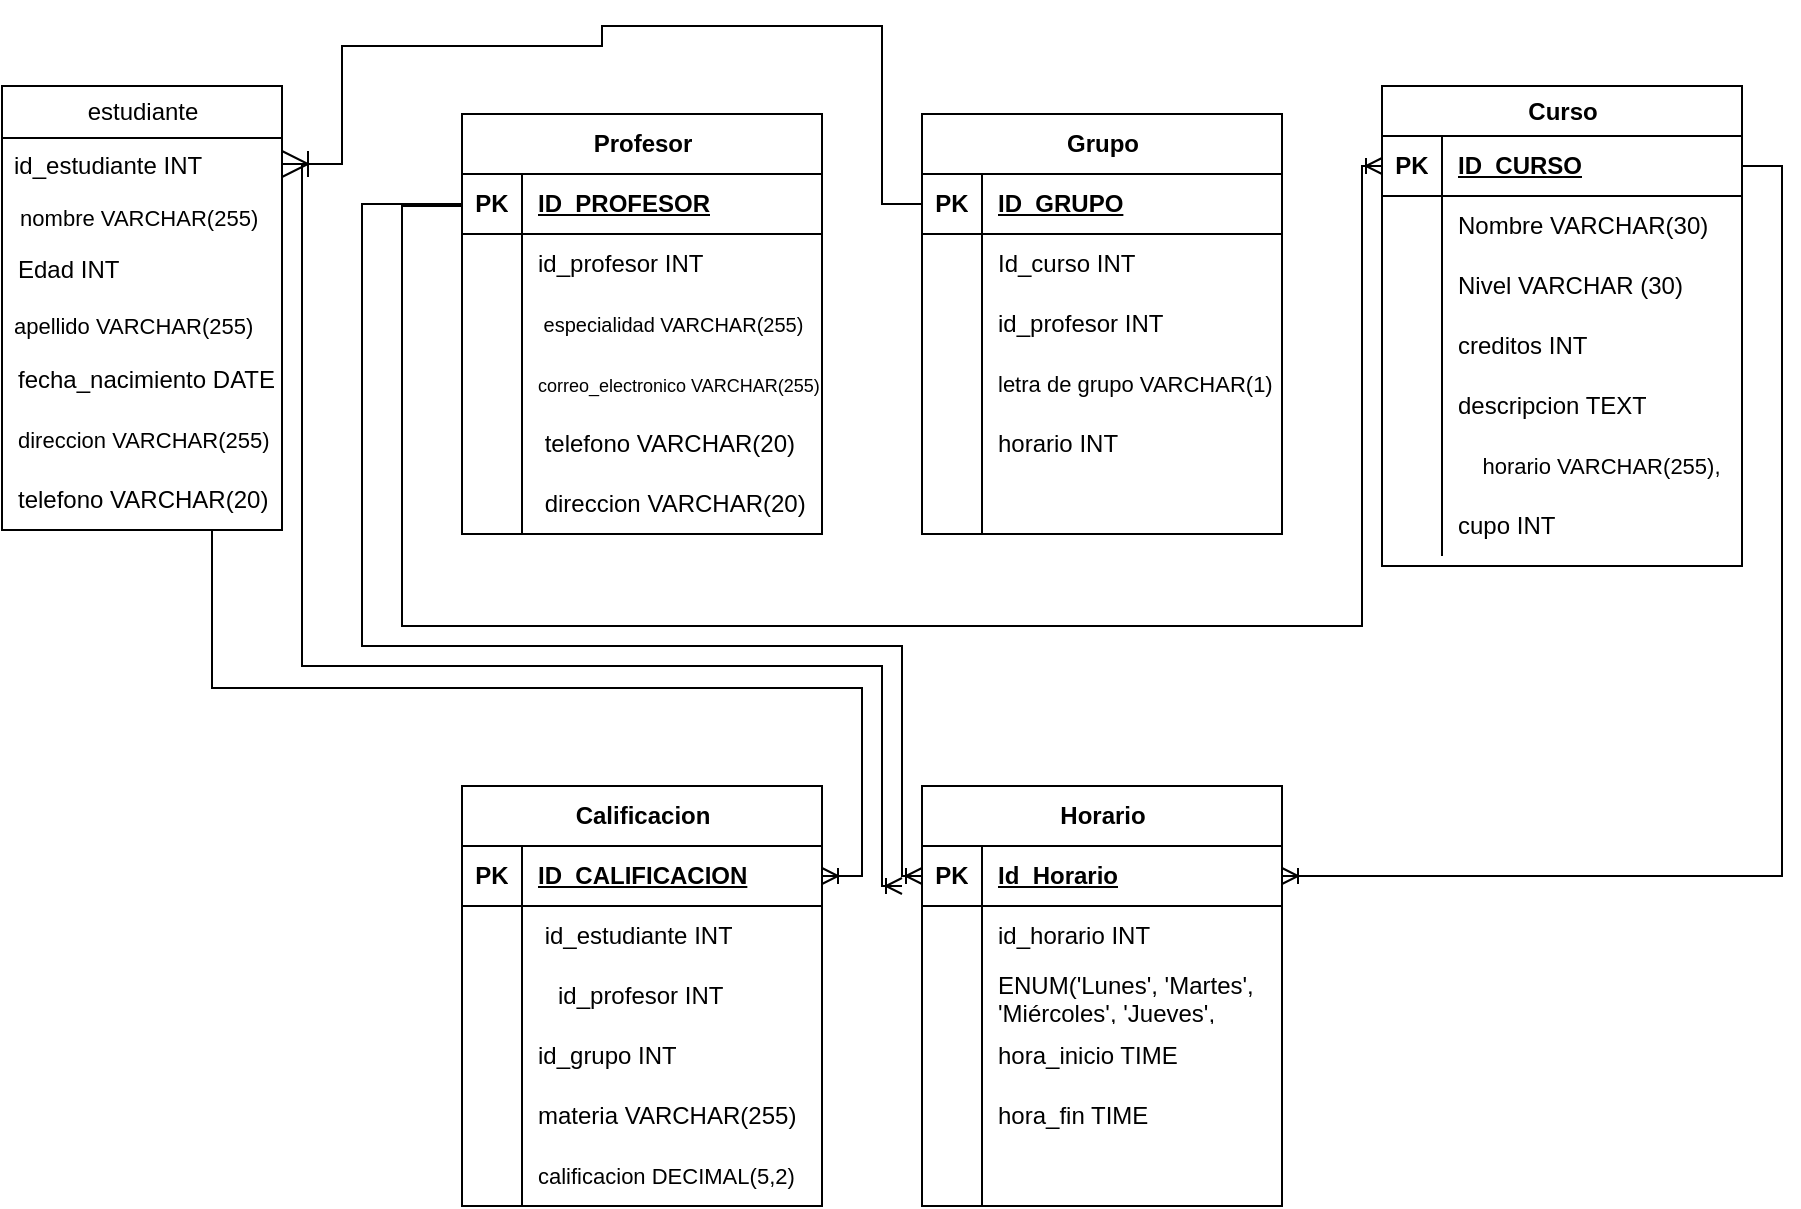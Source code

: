 <mxfile version="24.4.13" type="device">
  <diagram name="Página-1" id="3Iat-DbAJfa9zGFq8kBy">
    <mxGraphModel dx="1050" dy="629" grid="1" gridSize="10" guides="1" tooltips="1" connect="1" arrows="1" fold="1" page="1" pageScale="1" pageWidth="827" pageHeight="1169" math="0" shadow="0">
      <root>
        <mxCell id="0" />
        <mxCell id="1" parent="0" />
        <mxCell id="7BVmEqZvwzEREu93OzXD-1" value="Profesor" style="shape=table;startSize=30;container=1;collapsible=1;childLayout=tableLayout;fixedRows=1;rowLines=0;fontStyle=1;align=center;resizeLast=1;html=1;" parent="1" vertex="1">
          <mxGeometry x="340" y="104" width="180" height="210" as="geometry" />
        </mxCell>
        <mxCell id="7BVmEqZvwzEREu93OzXD-2" value="" style="shape=tableRow;horizontal=0;startSize=0;swimlaneHead=0;swimlaneBody=0;fillColor=none;collapsible=0;dropTarget=0;points=[[0,0.5],[1,0.5]];portConstraint=eastwest;top=0;left=0;right=0;bottom=1;" parent="7BVmEqZvwzEREu93OzXD-1" vertex="1">
          <mxGeometry y="30" width="180" height="30" as="geometry" />
        </mxCell>
        <mxCell id="7BVmEqZvwzEREu93OzXD-3" value="PK" style="shape=partialRectangle;connectable=0;fillColor=none;top=0;left=0;bottom=0;right=0;fontStyle=1;overflow=hidden;whiteSpace=wrap;html=1;" parent="7BVmEqZvwzEREu93OzXD-2" vertex="1">
          <mxGeometry width="30" height="30" as="geometry">
            <mxRectangle width="30" height="30" as="alternateBounds" />
          </mxGeometry>
        </mxCell>
        <mxCell id="7BVmEqZvwzEREu93OzXD-4" value="ID_PROFESOR" style="shape=partialRectangle;connectable=0;fillColor=none;top=0;left=0;bottom=0;right=0;align=left;spacingLeft=6;fontStyle=5;overflow=hidden;whiteSpace=wrap;html=1;" parent="7BVmEqZvwzEREu93OzXD-2" vertex="1">
          <mxGeometry x="30" width="150" height="30" as="geometry">
            <mxRectangle width="150" height="30" as="alternateBounds" />
          </mxGeometry>
        </mxCell>
        <mxCell id="7BVmEqZvwzEREu93OzXD-5" value="" style="shape=tableRow;horizontal=0;startSize=0;swimlaneHead=0;swimlaneBody=0;fillColor=none;collapsible=0;dropTarget=0;points=[[0,0.5],[1,0.5]];portConstraint=eastwest;top=0;left=0;right=0;bottom=0;" parent="7BVmEqZvwzEREu93OzXD-1" vertex="1">
          <mxGeometry y="60" width="180" height="30" as="geometry" />
        </mxCell>
        <mxCell id="7BVmEqZvwzEREu93OzXD-6" value="" style="shape=partialRectangle;connectable=0;fillColor=none;top=0;left=0;bottom=0;right=0;editable=1;overflow=hidden;whiteSpace=wrap;html=1;" parent="7BVmEqZvwzEREu93OzXD-5" vertex="1">
          <mxGeometry width="30" height="30" as="geometry">
            <mxRectangle width="30" height="30" as="alternateBounds" />
          </mxGeometry>
        </mxCell>
        <mxCell id="7BVmEqZvwzEREu93OzXD-7" value="id_profesor &lt;span class=&quot;hljs-type&quot;&gt;INT&lt;/span&gt;" style="shape=partialRectangle;connectable=0;fillColor=none;top=0;left=0;bottom=0;right=0;align=left;spacingLeft=6;overflow=hidden;whiteSpace=wrap;html=1;" parent="7BVmEqZvwzEREu93OzXD-5" vertex="1">
          <mxGeometry x="30" width="150" height="30" as="geometry">
            <mxRectangle width="150" height="30" as="alternateBounds" />
          </mxGeometry>
        </mxCell>
        <mxCell id="7BVmEqZvwzEREu93OzXD-8" value="" style="shape=tableRow;horizontal=0;startSize=0;swimlaneHead=0;swimlaneBody=0;fillColor=none;collapsible=0;dropTarget=0;points=[[0,0.5],[1,0.5]];portConstraint=eastwest;top=0;left=0;right=0;bottom=0;" parent="7BVmEqZvwzEREu93OzXD-1" vertex="1">
          <mxGeometry y="90" width="180" height="30" as="geometry" />
        </mxCell>
        <mxCell id="7BVmEqZvwzEREu93OzXD-9" value="" style="shape=partialRectangle;connectable=0;fillColor=none;top=0;left=0;bottom=0;right=0;editable=1;overflow=hidden;whiteSpace=wrap;html=1;" parent="7BVmEqZvwzEREu93OzXD-8" vertex="1">
          <mxGeometry width="30" height="30" as="geometry">
            <mxRectangle width="30" height="30" as="alternateBounds" />
          </mxGeometry>
        </mxCell>
        <mxCell id="7BVmEqZvwzEREu93OzXD-10" value="&lt;font style=&quot;font-size: 10px;&quot;&gt;&amp;nbsp;especialidad &lt;span class=&quot;hljs-type&quot;&gt;VARCHAR&lt;/span&gt;(&lt;span class=&quot;hljs-number&quot;&gt;255&lt;/span&gt;)&lt;/font&gt;" style="shape=partialRectangle;connectable=0;fillColor=none;top=0;left=0;bottom=0;right=0;align=left;spacingLeft=6;overflow=hidden;whiteSpace=wrap;html=1;" parent="7BVmEqZvwzEREu93OzXD-8" vertex="1">
          <mxGeometry x="30" width="150" height="30" as="geometry">
            <mxRectangle width="150" height="30" as="alternateBounds" />
          </mxGeometry>
        </mxCell>
        <mxCell id="7BVmEqZvwzEREu93OzXD-11" value="" style="shape=tableRow;horizontal=0;startSize=0;swimlaneHead=0;swimlaneBody=0;fillColor=none;collapsible=0;dropTarget=0;points=[[0,0.5],[1,0.5]];portConstraint=eastwest;top=0;left=0;right=0;bottom=0;" parent="7BVmEqZvwzEREu93OzXD-1" vertex="1">
          <mxGeometry y="120" width="180" height="30" as="geometry" />
        </mxCell>
        <mxCell id="7BVmEqZvwzEREu93OzXD-12" value="" style="shape=partialRectangle;connectable=0;fillColor=none;top=0;left=0;bottom=0;right=0;editable=1;overflow=hidden;whiteSpace=wrap;html=1;" parent="7BVmEqZvwzEREu93OzXD-11" vertex="1">
          <mxGeometry width="30" height="30" as="geometry">
            <mxRectangle width="30" height="30" as="alternateBounds" />
          </mxGeometry>
        </mxCell>
        <mxCell id="7BVmEqZvwzEREu93OzXD-13" value="&lt;font style=&quot;font-size: 9px;&quot;&gt;correo_electronico &lt;span class=&quot;hljs-type&quot;&gt;VARCHAR&lt;/span&gt;(&lt;span class=&quot;hljs-number&quot;&gt;255&lt;/span&gt;)&lt;/font&gt;" style="shape=partialRectangle;connectable=0;fillColor=none;top=0;left=0;bottom=0;right=0;align=left;spacingLeft=6;overflow=hidden;whiteSpace=wrap;html=1;" parent="7BVmEqZvwzEREu93OzXD-11" vertex="1">
          <mxGeometry x="30" width="150" height="30" as="geometry">
            <mxRectangle width="150" height="30" as="alternateBounds" />
          </mxGeometry>
        </mxCell>
        <mxCell id="31" style="shape=tableRow;horizontal=0;startSize=0;swimlaneHead=0;swimlaneBody=0;fillColor=none;collapsible=0;dropTarget=0;points=[[0,0.5],[1,0.5]];portConstraint=eastwest;top=0;left=0;right=0;bottom=0;" parent="7BVmEqZvwzEREu93OzXD-1" vertex="1">
          <mxGeometry y="150" width="180" height="30" as="geometry" />
        </mxCell>
        <mxCell id="32" style="shape=partialRectangle;connectable=0;fillColor=none;top=0;left=0;bottom=0;right=0;editable=1;overflow=hidden;whiteSpace=wrap;html=1;" parent="31" vertex="1">
          <mxGeometry width="30" height="30" as="geometry">
            <mxRectangle width="30" height="30" as="alternateBounds" />
          </mxGeometry>
        </mxCell>
        <mxCell id="33" value="&amp;nbsp;telefono &lt;span class=&quot;hljs-type&quot;&gt;VARCHAR&lt;/span&gt;(&lt;span class=&quot;hljs-number&quot;&gt;20&lt;/span&gt;)" style="shape=partialRectangle;connectable=0;fillColor=none;top=0;left=0;bottom=0;right=0;align=left;spacingLeft=6;overflow=hidden;whiteSpace=wrap;html=1;" parent="31" vertex="1">
          <mxGeometry x="30" width="150" height="30" as="geometry">
            <mxRectangle width="150" height="30" as="alternateBounds" />
          </mxGeometry>
        </mxCell>
        <mxCell id="34" style="shape=tableRow;horizontal=0;startSize=0;swimlaneHead=0;swimlaneBody=0;fillColor=none;collapsible=0;dropTarget=0;points=[[0,0.5],[1,0.5]];portConstraint=eastwest;top=0;left=0;right=0;bottom=0;" parent="7BVmEqZvwzEREu93OzXD-1" vertex="1">
          <mxGeometry y="180" width="180" height="30" as="geometry" />
        </mxCell>
        <mxCell id="35" style="shape=partialRectangle;connectable=0;fillColor=none;top=0;left=0;bottom=0;right=0;editable=1;overflow=hidden;whiteSpace=wrap;html=1;" parent="34" vertex="1">
          <mxGeometry width="30" height="30" as="geometry">
            <mxRectangle width="30" height="30" as="alternateBounds" />
          </mxGeometry>
        </mxCell>
        <mxCell id="36" value="&amp;nbsp;direccion&amp;nbsp;&lt;span class=&quot;hljs-type&quot;&gt;VARCHAR&lt;/span&gt;(&lt;span class=&quot;hljs-number&quot;&gt;20&lt;/span&gt;)" style="shape=partialRectangle;connectable=0;fillColor=none;top=0;left=0;bottom=0;right=0;align=left;spacingLeft=6;overflow=hidden;whiteSpace=wrap;html=1;" parent="34" vertex="1">
          <mxGeometry x="30" width="150" height="30" as="geometry">
            <mxRectangle width="150" height="30" as="alternateBounds" />
          </mxGeometry>
        </mxCell>
        <mxCell id="7BVmEqZvwzEREu93OzXD-14" value="Horario" style="shape=table;startSize=30;container=1;collapsible=1;childLayout=tableLayout;fixedRows=1;rowLines=0;fontStyle=1;align=center;resizeLast=1;html=1;" parent="1" vertex="1">
          <mxGeometry x="570" y="440" width="180" height="210" as="geometry" />
        </mxCell>
        <mxCell id="7BVmEqZvwzEREu93OzXD-15" value="" style="shape=tableRow;horizontal=0;startSize=0;swimlaneHead=0;swimlaneBody=0;fillColor=none;collapsible=0;dropTarget=0;points=[[0,0.5],[1,0.5]];portConstraint=eastwest;top=0;left=0;right=0;bottom=1;" parent="7BVmEqZvwzEREu93OzXD-14" vertex="1">
          <mxGeometry y="30" width="180" height="30" as="geometry" />
        </mxCell>
        <mxCell id="7BVmEqZvwzEREu93OzXD-16" value="PK" style="shape=partialRectangle;connectable=0;fillColor=none;top=0;left=0;bottom=0;right=0;fontStyle=1;overflow=hidden;whiteSpace=wrap;html=1;" parent="7BVmEqZvwzEREu93OzXD-15" vertex="1">
          <mxGeometry width="30" height="30" as="geometry">
            <mxRectangle width="30" height="30" as="alternateBounds" />
          </mxGeometry>
        </mxCell>
        <mxCell id="7BVmEqZvwzEREu93OzXD-17" value="Id_Horario" style="shape=partialRectangle;connectable=0;fillColor=none;top=0;left=0;bottom=0;right=0;align=left;spacingLeft=6;fontStyle=5;overflow=hidden;whiteSpace=wrap;html=1;" parent="7BVmEqZvwzEREu93OzXD-15" vertex="1">
          <mxGeometry x="30" width="150" height="30" as="geometry">
            <mxRectangle width="150" height="30" as="alternateBounds" />
          </mxGeometry>
        </mxCell>
        <mxCell id="7BVmEqZvwzEREu93OzXD-18" value="" style="shape=tableRow;horizontal=0;startSize=0;swimlaneHead=0;swimlaneBody=0;fillColor=none;collapsible=0;dropTarget=0;points=[[0,0.5],[1,0.5]];portConstraint=eastwest;top=0;left=0;right=0;bottom=0;" parent="7BVmEqZvwzEREu93OzXD-14" vertex="1">
          <mxGeometry y="60" width="180" height="30" as="geometry" />
        </mxCell>
        <mxCell id="7BVmEqZvwzEREu93OzXD-19" value="" style="shape=partialRectangle;connectable=0;fillColor=none;top=0;left=0;bottom=0;right=0;editable=1;overflow=hidden;whiteSpace=wrap;html=1;" parent="7BVmEqZvwzEREu93OzXD-18" vertex="1">
          <mxGeometry width="30" height="30" as="geometry">
            <mxRectangle width="30" height="30" as="alternateBounds" />
          </mxGeometry>
        </mxCell>
        <mxCell id="7BVmEqZvwzEREu93OzXD-20" value="id_horario &lt;span class=&quot;hljs-type&quot;&gt;INT&lt;/span&gt;" style="shape=partialRectangle;connectable=0;fillColor=none;top=0;left=0;bottom=0;right=0;align=left;spacingLeft=6;overflow=hidden;whiteSpace=wrap;html=1;" parent="7BVmEqZvwzEREu93OzXD-18" vertex="1">
          <mxGeometry x="30" width="150" height="30" as="geometry">
            <mxRectangle width="150" height="30" as="alternateBounds" />
          </mxGeometry>
        </mxCell>
        <mxCell id="7BVmEqZvwzEREu93OzXD-21" value="" style="shape=tableRow;horizontal=0;startSize=0;swimlaneHead=0;swimlaneBody=0;fillColor=none;collapsible=0;dropTarget=0;points=[[0,0.5],[1,0.5]];portConstraint=eastwest;top=0;left=0;right=0;bottom=0;" parent="7BVmEqZvwzEREu93OzXD-14" vertex="1">
          <mxGeometry y="90" width="180" height="30" as="geometry" />
        </mxCell>
        <mxCell id="7BVmEqZvwzEREu93OzXD-22" value="" style="shape=partialRectangle;connectable=0;fillColor=none;top=0;left=0;bottom=0;right=0;editable=1;overflow=hidden;whiteSpace=wrap;html=1;" parent="7BVmEqZvwzEREu93OzXD-21" vertex="1">
          <mxGeometry width="30" height="30" as="geometry">
            <mxRectangle width="30" height="30" as="alternateBounds" />
          </mxGeometry>
        </mxCell>
        <mxCell id="7BVmEqZvwzEREu93OzXD-23" value="ENUM(&lt;span class=&quot;hljs-string&quot;&gt;&#39;Lunes&#39;&lt;/span&gt;, &lt;span class=&quot;hljs-string&quot;&gt;&#39;Martes&#39;&lt;/span&gt;, &lt;span class=&quot;hljs-string&quot;&gt;&#39;Miércoles&#39;&lt;/span&gt;, &lt;span class=&quot;hljs-string&quot;&gt;&#39;Jueves&#39;&lt;/span&gt;, &lt;span class=&quot;hljs-string&quot;&gt;&#39;Viernes&#39;&lt;/span&gt;, &lt;span class=&quot;hljs-string&quot;&gt;&#39;Sábado&#39;&lt;/span&gt;, &lt;span class=&quot;hljs-string&quot;&gt;&#39;Domingo&#39;&lt;/span&gt;)" style="shape=partialRectangle;connectable=0;fillColor=none;top=0;left=0;bottom=0;right=0;align=left;spacingLeft=6;overflow=hidden;whiteSpace=wrap;html=1;" parent="7BVmEqZvwzEREu93OzXD-21" vertex="1">
          <mxGeometry x="30" width="150" height="30" as="geometry">
            <mxRectangle width="150" height="30" as="alternateBounds" />
          </mxGeometry>
        </mxCell>
        <mxCell id="7BVmEqZvwzEREu93OzXD-24" value="" style="shape=tableRow;horizontal=0;startSize=0;swimlaneHead=0;swimlaneBody=0;fillColor=none;collapsible=0;dropTarget=0;points=[[0,0.5],[1,0.5]];portConstraint=eastwest;top=0;left=0;right=0;bottom=0;" parent="7BVmEqZvwzEREu93OzXD-14" vertex="1">
          <mxGeometry y="120" width="180" height="30" as="geometry" />
        </mxCell>
        <mxCell id="7BVmEqZvwzEREu93OzXD-25" value="" style="shape=partialRectangle;connectable=0;fillColor=none;top=0;left=0;bottom=0;right=0;editable=1;overflow=hidden;whiteSpace=wrap;html=1;" parent="7BVmEqZvwzEREu93OzXD-24" vertex="1">
          <mxGeometry width="30" height="30" as="geometry">
            <mxRectangle width="30" height="30" as="alternateBounds" />
          </mxGeometry>
        </mxCell>
        <mxCell id="7BVmEqZvwzEREu93OzXD-26" value="hora_inicio &lt;span class=&quot;hljs-type&quot;&gt;TIME&lt;/span&gt;" style="shape=partialRectangle;connectable=0;fillColor=none;top=0;left=0;bottom=0;right=0;align=left;spacingLeft=6;overflow=hidden;whiteSpace=wrap;html=1;" parent="7BVmEqZvwzEREu93OzXD-24" vertex="1">
          <mxGeometry x="30" width="150" height="30" as="geometry">
            <mxRectangle width="150" height="30" as="alternateBounds" />
          </mxGeometry>
        </mxCell>
        <mxCell id="19" style="shape=tableRow;horizontal=0;startSize=0;swimlaneHead=0;swimlaneBody=0;fillColor=none;collapsible=0;dropTarget=0;points=[[0,0.5],[1,0.5]];portConstraint=eastwest;top=0;left=0;right=0;bottom=0;" parent="7BVmEqZvwzEREu93OzXD-14" vertex="1">
          <mxGeometry y="150" width="180" height="30" as="geometry" />
        </mxCell>
        <mxCell id="20" style="shape=partialRectangle;connectable=0;fillColor=none;top=0;left=0;bottom=0;right=0;editable=1;overflow=hidden;whiteSpace=wrap;html=1;" parent="19" vertex="1">
          <mxGeometry width="30" height="30" as="geometry">
            <mxRectangle width="30" height="30" as="alternateBounds" />
          </mxGeometry>
        </mxCell>
        <mxCell id="21" value="hora_fin &lt;span class=&quot;hljs-type&quot;&gt;TIME&lt;/span&gt;" style="shape=partialRectangle;connectable=0;fillColor=none;top=0;left=0;bottom=0;right=0;align=left;spacingLeft=6;overflow=hidden;whiteSpace=wrap;html=1;" parent="19" vertex="1">
          <mxGeometry x="30" width="150" height="30" as="geometry">
            <mxRectangle width="150" height="30" as="alternateBounds" />
          </mxGeometry>
        </mxCell>
        <mxCell id="22" style="shape=tableRow;horizontal=0;startSize=0;swimlaneHead=0;swimlaneBody=0;fillColor=none;collapsible=0;dropTarget=0;points=[[0,0.5],[1,0.5]];portConstraint=eastwest;top=0;left=0;right=0;bottom=0;" parent="7BVmEqZvwzEREu93OzXD-14" vertex="1">
          <mxGeometry y="180" width="180" height="30" as="geometry" />
        </mxCell>
        <mxCell id="23" style="shape=partialRectangle;connectable=0;fillColor=none;top=0;left=0;bottom=0;right=0;editable=1;overflow=hidden;whiteSpace=wrap;html=1;" parent="22" vertex="1">
          <mxGeometry width="30" height="30" as="geometry">
            <mxRectangle width="30" height="30" as="alternateBounds" />
          </mxGeometry>
        </mxCell>
        <mxCell id="24" style="shape=partialRectangle;connectable=0;fillColor=none;top=0;left=0;bottom=0;right=0;align=left;spacingLeft=6;overflow=hidden;whiteSpace=wrap;html=1;" parent="22" vertex="1">
          <mxGeometry x="30" width="150" height="30" as="geometry">
            <mxRectangle width="150" height="30" as="alternateBounds" />
          </mxGeometry>
        </mxCell>
        <mxCell id="7BVmEqZvwzEREu93OzXD-27" value="Grupo" style="shape=table;startSize=30;container=1;collapsible=1;childLayout=tableLayout;fixedRows=1;rowLines=0;fontStyle=1;align=center;resizeLast=1;html=1;" parent="1" vertex="1">
          <mxGeometry x="570" y="104" width="180" height="210" as="geometry" />
        </mxCell>
        <mxCell id="7BVmEqZvwzEREu93OzXD-28" value="" style="shape=tableRow;horizontal=0;startSize=0;swimlaneHead=0;swimlaneBody=0;fillColor=none;collapsible=0;dropTarget=0;points=[[0,0.5],[1,0.5]];portConstraint=eastwest;top=0;left=0;right=0;bottom=1;" parent="7BVmEqZvwzEREu93OzXD-27" vertex="1">
          <mxGeometry y="30" width="180" height="30" as="geometry" />
        </mxCell>
        <mxCell id="7BVmEqZvwzEREu93OzXD-29" value="PK" style="shape=partialRectangle;connectable=0;fillColor=none;top=0;left=0;bottom=0;right=0;fontStyle=1;overflow=hidden;whiteSpace=wrap;html=1;" parent="7BVmEqZvwzEREu93OzXD-28" vertex="1">
          <mxGeometry width="30" height="30" as="geometry">
            <mxRectangle width="30" height="30" as="alternateBounds" />
          </mxGeometry>
        </mxCell>
        <mxCell id="7BVmEqZvwzEREu93OzXD-30" value="ID_GRUPO" style="shape=partialRectangle;connectable=0;fillColor=none;top=0;left=0;bottom=0;right=0;align=left;spacingLeft=6;fontStyle=5;overflow=hidden;whiteSpace=wrap;html=1;" parent="7BVmEqZvwzEREu93OzXD-28" vertex="1">
          <mxGeometry x="30" width="150" height="30" as="geometry">
            <mxRectangle width="150" height="30" as="alternateBounds" />
          </mxGeometry>
        </mxCell>
        <mxCell id="7BVmEqZvwzEREu93OzXD-31" value="" style="shape=tableRow;horizontal=0;startSize=0;swimlaneHead=0;swimlaneBody=0;fillColor=none;collapsible=0;dropTarget=0;points=[[0,0.5],[1,0.5]];portConstraint=eastwest;top=0;left=0;right=0;bottom=0;" parent="7BVmEqZvwzEREu93OzXD-27" vertex="1">
          <mxGeometry y="60" width="180" height="30" as="geometry" />
        </mxCell>
        <mxCell id="7BVmEqZvwzEREu93OzXD-32" value="" style="shape=partialRectangle;connectable=0;fillColor=none;top=0;left=0;bottom=0;right=0;editable=1;overflow=hidden;whiteSpace=wrap;html=1;" parent="7BVmEqZvwzEREu93OzXD-31" vertex="1">
          <mxGeometry width="30" height="30" as="geometry">
            <mxRectangle width="30" height="30" as="alternateBounds" />
          </mxGeometry>
        </mxCell>
        <mxCell id="7BVmEqZvwzEREu93OzXD-33" value="Id_curso INT" style="shape=partialRectangle;connectable=0;fillColor=none;top=0;left=0;bottom=0;right=0;align=left;spacingLeft=6;overflow=hidden;whiteSpace=wrap;html=1;" parent="7BVmEqZvwzEREu93OzXD-31" vertex="1">
          <mxGeometry x="30" width="150" height="30" as="geometry">
            <mxRectangle width="150" height="30" as="alternateBounds" />
          </mxGeometry>
        </mxCell>
        <mxCell id="7BVmEqZvwzEREu93OzXD-34" value="" style="shape=tableRow;horizontal=0;startSize=0;swimlaneHead=0;swimlaneBody=0;fillColor=none;collapsible=0;dropTarget=0;points=[[0,0.5],[1,0.5]];portConstraint=eastwest;top=0;left=0;right=0;bottom=0;" parent="7BVmEqZvwzEREu93OzXD-27" vertex="1">
          <mxGeometry y="90" width="180" height="30" as="geometry" />
        </mxCell>
        <mxCell id="7BVmEqZvwzEREu93OzXD-35" value="" style="shape=partialRectangle;connectable=0;fillColor=none;top=0;left=0;bottom=0;right=0;editable=1;overflow=hidden;whiteSpace=wrap;html=1;" parent="7BVmEqZvwzEREu93OzXD-34" vertex="1">
          <mxGeometry width="30" height="30" as="geometry">
            <mxRectangle width="30" height="30" as="alternateBounds" />
          </mxGeometry>
        </mxCell>
        <mxCell id="7BVmEqZvwzEREu93OzXD-36" value="id_profesor INT" style="shape=partialRectangle;connectable=0;fillColor=none;top=0;left=0;bottom=0;right=0;align=left;spacingLeft=6;overflow=hidden;whiteSpace=wrap;html=1;" parent="7BVmEqZvwzEREu93OzXD-34" vertex="1">
          <mxGeometry x="30" width="150" height="30" as="geometry">
            <mxRectangle width="150" height="30" as="alternateBounds" />
          </mxGeometry>
        </mxCell>
        <mxCell id="7BVmEqZvwzEREu93OzXD-37" value="" style="shape=tableRow;horizontal=0;startSize=0;swimlaneHead=0;swimlaneBody=0;fillColor=none;collapsible=0;dropTarget=0;points=[[0,0.5],[1,0.5]];portConstraint=eastwest;top=0;left=0;right=0;bottom=0;" parent="7BVmEqZvwzEREu93OzXD-27" vertex="1">
          <mxGeometry y="120" width="180" height="30" as="geometry" />
        </mxCell>
        <mxCell id="7BVmEqZvwzEREu93OzXD-38" value="" style="shape=partialRectangle;connectable=0;fillColor=none;top=0;left=0;bottom=0;right=0;editable=1;overflow=hidden;whiteSpace=wrap;html=1;" parent="7BVmEqZvwzEREu93OzXD-37" vertex="1">
          <mxGeometry width="30" height="30" as="geometry">
            <mxRectangle width="30" height="30" as="alternateBounds" />
          </mxGeometry>
        </mxCell>
        <mxCell id="7BVmEqZvwzEREu93OzXD-39" value="&lt;font style=&quot;font-size: 11px;&quot;&gt;letra de grupo VARCHAR(1)&lt;/font&gt;" style="shape=partialRectangle;connectable=0;fillColor=none;top=0;left=0;bottom=0;right=0;align=left;spacingLeft=6;overflow=hidden;whiteSpace=wrap;html=1;" parent="7BVmEqZvwzEREu93OzXD-37" vertex="1">
          <mxGeometry x="30" width="150" height="30" as="geometry">
            <mxRectangle width="150" height="30" as="alternateBounds" />
          </mxGeometry>
        </mxCell>
        <mxCell id="25" style="shape=tableRow;horizontal=0;startSize=0;swimlaneHead=0;swimlaneBody=0;fillColor=none;collapsible=0;dropTarget=0;points=[[0,0.5],[1,0.5]];portConstraint=eastwest;top=0;left=0;right=0;bottom=0;" parent="7BVmEqZvwzEREu93OzXD-27" vertex="1">
          <mxGeometry y="150" width="180" height="30" as="geometry" />
        </mxCell>
        <mxCell id="26" style="shape=partialRectangle;connectable=0;fillColor=none;top=0;left=0;bottom=0;right=0;editable=1;overflow=hidden;whiteSpace=wrap;html=1;" parent="25" vertex="1">
          <mxGeometry width="30" height="30" as="geometry">
            <mxRectangle width="30" height="30" as="alternateBounds" />
          </mxGeometry>
        </mxCell>
        <mxCell id="27" value="horario INT" style="shape=partialRectangle;connectable=0;fillColor=none;top=0;left=0;bottom=0;right=0;align=left;spacingLeft=6;overflow=hidden;whiteSpace=wrap;html=1;" parent="25" vertex="1">
          <mxGeometry x="30" width="150" height="30" as="geometry">
            <mxRectangle width="150" height="30" as="alternateBounds" />
          </mxGeometry>
        </mxCell>
        <mxCell id="28" style="shape=tableRow;horizontal=0;startSize=0;swimlaneHead=0;swimlaneBody=0;fillColor=none;collapsible=0;dropTarget=0;points=[[0,0.5],[1,0.5]];portConstraint=eastwest;top=0;left=0;right=0;bottom=0;" parent="7BVmEqZvwzEREu93OzXD-27" vertex="1">
          <mxGeometry y="180" width="180" height="30" as="geometry" />
        </mxCell>
        <mxCell id="29" style="shape=partialRectangle;connectable=0;fillColor=none;top=0;left=0;bottom=0;right=0;editable=1;overflow=hidden;whiteSpace=wrap;html=1;" parent="28" vertex="1">
          <mxGeometry width="30" height="30" as="geometry">
            <mxRectangle width="30" height="30" as="alternateBounds" />
          </mxGeometry>
        </mxCell>
        <mxCell id="30" style="shape=partialRectangle;connectable=0;fillColor=none;top=0;left=0;bottom=0;right=0;align=left;spacingLeft=6;overflow=hidden;whiteSpace=wrap;html=1;" parent="28" vertex="1">
          <mxGeometry x="30" width="150" height="30" as="geometry">
            <mxRectangle width="150" height="30" as="alternateBounds" />
          </mxGeometry>
        </mxCell>
        <mxCell id="7BVmEqZvwzEREu93OzXD-53" value="Calificacion" style="shape=table;startSize=30;container=1;collapsible=1;childLayout=tableLayout;fixedRows=1;rowLines=0;fontStyle=1;align=center;resizeLast=1;html=1;" parent="1" vertex="1">
          <mxGeometry x="340" y="440" width="180" height="210" as="geometry" />
        </mxCell>
        <mxCell id="7BVmEqZvwzEREu93OzXD-54" value="" style="shape=tableRow;horizontal=0;startSize=0;swimlaneHead=0;swimlaneBody=0;fillColor=none;collapsible=0;dropTarget=0;points=[[0,0.5],[1,0.5]];portConstraint=eastwest;top=0;left=0;right=0;bottom=1;" parent="7BVmEqZvwzEREu93OzXD-53" vertex="1">
          <mxGeometry y="30" width="180" height="30" as="geometry" />
        </mxCell>
        <mxCell id="7BVmEqZvwzEREu93OzXD-55" value="PK" style="shape=partialRectangle;connectable=0;fillColor=none;top=0;left=0;bottom=0;right=0;fontStyle=1;overflow=hidden;whiteSpace=wrap;html=1;" parent="7BVmEqZvwzEREu93OzXD-54" vertex="1">
          <mxGeometry width="30" height="30" as="geometry">
            <mxRectangle width="30" height="30" as="alternateBounds" />
          </mxGeometry>
        </mxCell>
        <mxCell id="7BVmEqZvwzEREu93OzXD-56" value="ID_CALIFICACION" style="shape=partialRectangle;connectable=0;fillColor=none;top=0;left=0;bottom=0;right=0;align=left;spacingLeft=6;fontStyle=5;overflow=hidden;whiteSpace=wrap;html=1;" parent="7BVmEqZvwzEREu93OzXD-54" vertex="1">
          <mxGeometry x="30" width="150" height="30" as="geometry">
            <mxRectangle width="150" height="30" as="alternateBounds" />
          </mxGeometry>
        </mxCell>
        <mxCell id="7BVmEqZvwzEREu93OzXD-57" value="" style="shape=tableRow;horizontal=0;startSize=0;swimlaneHead=0;swimlaneBody=0;fillColor=none;collapsible=0;dropTarget=0;points=[[0,0.5],[1,0.5]];portConstraint=eastwest;top=0;left=0;right=0;bottom=0;" parent="7BVmEqZvwzEREu93OzXD-53" vertex="1">
          <mxGeometry y="60" width="180" height="30" as="geometry" />
        </mxCell>
        <mxCell id="7BVmEqZvwzEREu93OzXD-58" value="" style="shape=partialRectangle;connectable=0;fillColor=none;top=0;left=0;bottom=0;right=0;editable=1;overflow=hidden;whiteSpace=wrap;html=1;" parent="7BVmEqZvwzEREu93OzXD-57" vertex="1">
          <mxGeometry width="30" height="30" as="geometry">
            <mxRectangle width="30" height="30" as="alternateBounds" />
          </mxGeometry>
        </mxCell>
        <mxCell id="7BVmEqZvwzEREu93OzXD-59" value="&amp;nbsp;id_estudiante &lt;span class=&quot;hljs-type&quot;&gt;INT&lt;/span&gt;" style="shape=partialRectangle;connectable=0;fillColor=none;top=0;left=0;bottom=0;right=0;align=left;spacingLeft=6;overflow=hidden;whiteSpace=wrap;html=1;" parent="7BVmEqZvwzEREu93OzXD-57" vertex="1">
          <mxGeometry x="30" width="150" height="30" as="geometry">
            <mxRectangle width="150" height="30" as="alternateBounds" />
          </mxGeometry>
        </mxCell>
        <mxCell id="7BVmEqZvwzEREu93OzXD-60" value="" style="shape=tableRow;horizontal=0;startSize=0;swimlaneHead=0;swimlaneBody=0;fillColor=none;collapsible=0;dropTarget=0;points=[[0,0.5],[1,0.5]];portConstraint=eastwest;top=0;left=0;right=0;bottom=0;" parent="7BVmEqZvwzEREu93OzXD-53" vertex="1">
          <mxGeometry y="90" width="180" height="30" as="geometry" />
        </mxCell>
        <mxCell id="7BVmEqZvwzEREu93OzXD-61" value="" style="shape=partialRectangle;connectable=0;fillColor=none;top=0;left=0;bottom=0;right=0;editable=1;overflow=hidden;whiteSpace=wrap;html=1;" parent="7BVmEqZvwzEREu93OzXD-60" vertex="1">
          <mxGeometry width="30" height="30" as="geometry">
            <mxRectangle width="30" height="30" as="alternateBounds" />
          </mxGeometry>
        </mxCell>
        <mxCell id="7BVmEqZvwzEREu93OzXD-62" value="&amp;nbsp; &amp;nbsp;id_profesor &lt;span class=&quot;hljs-type&quot;&gt;INT&lt;/span&gt;" style="shape=partialRectangle;connectable=0;fillColor=none;top=0;left=0;bottom=0;right=0;align=left;spacingLeft=6;overflow=hidden;whiteSpace=wrap;html=1;" parent="7BVmEqZvwzEREu93OzXD-60" vertex="1">
          <mxGeometry x="30" width="150" height="30" as="geometry">
            <mxRectangle width="150" height="30" as="alternateBounds" />
          </mxGeometry>
        </mxCell>
        <mxCell id="7BVmEqZvwzEREu93OzXD-63" value="" style="shape=tableRow;horizontal=0;startSize=0;swimlaneHead=0;swimlaneBody=0;fillColor=none;collapsible=0;dropTarget=0;points=[[0,0.5],[1,0.5]];portConstraint=eastwest;top=0;left=0;right=0;bottom=0;" parent="7BVmEqZvwzEREu93OzXD-53" vertex="1">
          <mxGeometry y="120" width="180" height="30" as="geometry" />
        </mxCell>
        <mxCell id="7BVmEqZvwzEREu93OzXD-64" value="" style="shape=partialRectangle;connectable=0;fillColor=none;top=0;left=0;bottom=0;right=0;editable=1;overflow=hidden;whiteSpace=wrap;html=1;" parent="7BVmEqZvwzEREu93OzXD-63" vertex="1">
          <mxGeometry width="30" height="30" as="geometry">
            <mxRectangle width="30" height="30" as="alternateBounds" />
          </mxGeometry>
        </mxCell>
        <mxCell id="7BVmEqZvwzEREu93OzXD-65" value="id_grupo &lt;span class=&quot;hljs-type&quot;&gt;INT&lt;/span&gt;" style="shape=partialRectangle;connectable=0;fillColor=none;top=0;left=0;bottom=0;right=0;align=left;spacingLeft=6;overflow=hidden;whiteSpace=wrap;html=1;" parent="7BVmEqZvwzEREu93OzXD-63" vertex="1">
          <mxGeometry x="30" width="150" height="30" as="geometry">
            <mxRectangle width="150" height="30" as="alternateBounds" />
          </mxGeometry>
        </mxCell>
        <mxCell id="13" style="shape=tableRow;horizontal=0;startSize=0;swimlaneHead=0;swimlaneBody=0;fillColor=none;collapsible=0;dropTarget=0;points=[[0,0.5],[1,0.5]];portConstraint=eastwest;top=0;left=0;right=0;bottom=0;" parent="7BVmEqZvwzEREu93OzXD-53" vertex="1">
          <mxGeometry y="150" width="180" height="30" as="geometry" />
        </mxCell>
        <mxCell id="14" style="shape=partialRectangle;connectable=0;fillColor=none;top=0;left=0;bottom=0;right=0;editable=1;overflow=hidden;whiteSpace=wrap;html=1;" parent="13" vertex="1">
          <mxGeometry width="30" height="30" as="geometry">
            <mxRectangle width="30" height="30" as="alternateBounds" />
          </mxGeometry>
        </mxCell>
        <mxCell id="15" value="materia &lt;span class=&quot;hljs-type&quot;&gt;VARCHAR&lt;/span&gt;(&lt;span class=&quot;hljs-number&quot;&gt;255&lt;/span&gt;)" style="shape=partialRectangle;connectable=0;fillColor=none;top=0;left=0;bottom=0;right=0;align=left;spacingLeft=6;overflow=hidden;whiteSpace=wrap;html=1;" parent="13" vertex="1">
          <mxGeometry x="30" width="150" height="30" as="geometry">
            <mxRectangle width="150" height="30" as="alternateBounds" />
          </mxGeometry>
        </mxCell>
        <mxCell id="16" style="shape=tableRow;horizontal=0;startSize=0;swimlaneHead=0;swimlaneBody=0;fillColor=none;collapsible=0;dropTarget=0;points=[[0,0.5],[1,0.5]];portConstraint=eastwest;top=0;left=0;right=0;bottom=0;" parent="7BVmEqZvwzEREu93OzXD-53" vertex="1">
          <mxGeometry y="180" width="180" height="30" as="geometry" />
        </mxCell>
        <mxCell id="17" style="shape=partialRectangle;connectable=0;fillColor=none;top=0;left=0;bottom=0;right=0;editable=1;overflow=hidden;whiteSpace=wrap;html=1;" parent="16" vertex="1">
          <mxGeometry width="30" height="30" as="geometry">
            <mxRectangle width="30" height="30" as="alternateBounds" />
          </mxGeometry>
        </mxCell>
        <mxCell id="18" value="&lt;font style=&quot;font-size: 11px;&quot;&gt;calificacion &lt;span class=&quot;hljs-type&quot;&gt;DECIMAL&lt;/span&gt;(&lt;span class=&quot;hljs-number&quot;&gt;5&lt;/span&gt;,&lt;span class=&quot;hljs-number&quot;&gt;2&lt;/span&gt;)&lt;/font&gt;" style="shape=partialRectangle;connectable=0;fillColor=none;top=0;left=0;bottom=0;right=0;align=left;spacingLeft=6;overflow=hidden;whiteSpace=wrap;html=1;" parent="16" vertex="1">
          <mxGeometry x="30" width="150" height="30" as="geometry">
            <mxRectangle width="150" height="30" as="alternateBounds" />
          </mxGeometry>
        </mxCell>
        <mxCell id="7BVmEqZvwzEREu93OzXD-66" value="Curso" style="shape=table;startSize=25;container=1;collapsible=1;childLayout=tableLayout;fixedRows=1;rowLines=0;fontStyle=1;align=center;resizeLast=1;html=1;" parent="1" vertex="1">
          <mxGeometry x="800" y="90" width="180" height="240" as="geometry" />
        </mxCell>
        <mxCell id="7BVmEqZvwzEREu93OzXD-67" value="" style="shape=tableRow;horizontal=0;startSize=0;swimlaneHead=0;swimlaneBody=0;fillColor=none;collapsible=0;dropTarget=0;points=[[0,0.5],[1,0.5]];portConstraint=eastwest;top=0;left=0;right=0;bottom=1;" parent="7BVmEqZvwzEREu93OzXD-66" vertex="1">
          <mxGeometry y="25" width="180" height="30" as="geometry" />
        </mxCell>
        <mxCell id="7BVmEqZvwzEREu93OzXD-68" value="PK" style="shape=partialRectangle;connectable=0;fillColor=none;top=0;left=0;bottom=0;right=0;fontStyle=1;overflow=hidden;whiteSpace=wrap;html=1;" parent="7BVmEqZvwzEREu93OzXD-67" vertex="1">
          <mxGeometry width="30" height="30" as="geometry">
            <mxRectangle width="30" height="30" as="alternateBounds" />
          </mxGeometry>
        </mxCell>
        <mxCell id="7BVmEqZvwzEREu93OzXD-69" value="ID_CURSO" style="shape=partialRectangle;connectable=0;fillColor=none;top=0;left=0;bottom=0;right=0;align=left;spacingLeft=6;fontStyle=5;overflow=hidden;whiteSpace=wrap;html=1;" parent="7BVmEqZvwzEREu93OzXD-67" vertex="1">
          <mxGeometry x="30" width="150" height="30" as="geometry">
            <mxRectangle width="150" height="30" as="alternateBounds" />
          </mxGeometry>
        </mxCell>
        <mxCell id="7BVmEqZvwzEREu93OzXD-70" value="" style="shape=tableRow;horizontal=0;startSize=0;swimlaneHead=0;swimlaneBody=0;fillColor=none;collapsible=0;dropTarget=0;points=[[0,0.5],[1,0.5]];portConstraint=eastwest;top=0;left=0;right=0;bottom=0;" parent="7BVmEqZvwzEREu93OzXD-66" vertex="1">
          <mxGeometry y="55" width="180" height="30" as="geometry" />
        </mxCell>
        <mxCell id="7BVmEqZvwzEREu93OzXD-71" value="" style="shape=partialRectangle;connectable=0;fillColor=none;top=0;left=0;bottom=0;right=0;editable=1;overflow=hidden;whiteSpace=wrap;html=1;" parent="7BVmEqZvwzEREu93OzXD-70" vertex="1">
          <mxGeometry width="30" height="30" as="geometry">
            <mxRectangle width="30" height="30" as="alternateBounds" />
          </mxGeometry>
        </mxCell>
        <mxCell id="7BVmEqZvwzEREu93OzXD-72" value="Nombre VARCHAR(30)" style="shape=partialRectangle;connectable=0;fillColor=none;top=0;left=0;bottom=0;right=0;align=left;spacingLeft=6;overflow=hidden;whiteSpace=wrap;html=1;" parent="7BVmEqZvwzEREu93OzXD-70" vertex="1">
          <mxGeometry x="30" width="150" height="30" as="geometry">
            <mxRectangle width="150" height="30" as="alternateBounds" />
          </mxGeometry>
        </mxCell>
        <mxCell id="7BVmEqZvwzEREu93OzXD-73" value="" style="shape=tableRow;horizontal=0;startSize=0;swimlaneHead=0;swimlaneBody=0;fillColor=none;collapsible=0;dropTarget=0;points=[[0,0.5],[1,0.5]];portConstraint=eastwest;top=0;left=0;right=0;bottom=0;" parent="7BVmEqZvwzEREu93OzXD-66" vertex="1">
          <mxGeometry y="85" width="180" height="30" as="geometry" />
        </mxCell>
        <mxCell id="7BVmEqZvwzEREu93OzXD-74" value="" style="shape=partialRectangle;connectable=0;fillColor=none;top=0;left=0;bottom=0;right=0;editable=1;overflow=hidden;whiteSpace=wrap;html=1;" parent="7BVmEqZvwzEREu93OzXD-73" vertex="1">
          <mxGeometry width="30" height="30" as="geometry">
            <mxRectangle width="30" height="30" as="alternateBounds" />
          </mxGeometry>
        </mxCell>
        <mxCell id="7BVmEqZvwzEREu93OzXD-75" value="Nivel VARCHAR (30)" style="shape=partialRectangle;connectable=0;fillColor=none;top=0;left=0;bottom=0;right=0;align=left;spacingLeft=6;overflow=hidden;whiteSpace=wrap;html=1;" parent="7BVmEqZvwzEREu93OzXD-73" vertex="1">
          <mxGeometry x="30" width="150" height="30" as="geometry">
            <mxRectangle width="150" height="30" as="alternateBounds" />
          </mxGeometry>
        </mxCell>
        <mxCell id="7BVmEqZvwzEREu93OzXD-76" value="" style="shape=tableRow;horizontal=0;startSize=0;swimlaneHead=0;swimlaneBody=0;fillColor=none;collapsible=0;dropTarget=0;points=[[0,0.5],[1,0.5]];portConstraint=eastwest;top=0;left=0;right=0;bottom=0;" parent="7BVmEqZvwzEREu93OzXD-66" vertex="1">
          <mxGeometry y="115" width="180" height="30" as="geometry" />
        </mxCell>
        <mxCell id="7BVmEqZvwzEREu93OzXD-77" value="" style="shape=partialRectangle;connectable=0;fillColor=none;top=0;left=0;bottom=0;right=0;editable=1;overflow=hidden;whiteSpace=wrap;html=1;" parent="7BVmEqZvwzEREu93OzXD-76" vertex="1">
          <mxGeometry width="30" height="30" as="geometry">
            <mxRectangle width="30" height="30" as="alternateBounds" />
          </mxGeometry>
        </mxCell>
        <mxCell id="7BVmEqZvwzEREu93OzXD-78" value="creditos &lt;span class=&quot;hljs-type&quot;&gt;INT&lt;/span&gt;" style="shape=partialRectangle;connectable=0;fillColor=none;top=0;left=0;bottom=0;right=0;align=left;spacingLeft=6;overflow=hidden;whiteSpace=wrap;html=1;" parent="7BVmEqZvwzEREu93OzXD-76" vertex="1">
          <mxGeometry x="30" width="150" height="30" as="geometry">
            <mxRectangle width="150" height="30" as="alternateBounds" />
          </mxGeometry>
        </mxCell>
        <mxCell id="7" style="shape=tableRow;horizontal=0;startSize=0;swimlaneHead=0;swimlaneBody=0;fillColor=none;collapsible=0;dropTarget=0;points=[[0,0.5],[1,0.5]];portConstraint=eastwest;top=0;left=0;right=0;bottom=0;" parent="7BVmEqZvwzEREu93OzXD-66" vertex="1">
          <mxGeometry y="145" width="180" height="30" as="geometry" />
        </mxCell>
        <mxCell id="8" style="shape=partialRectangle;connectable=0;fillColor=none;top=0;left=0;bottom=0;right=0;editable=1;overflow=hidden;whiteSpace=wrap;html=1;" parent="7" vertex="1">
          <mxGeometry width="30" height="30" as="geometry">
            <mxRectangle width="30" height="30" as="alternateBounds" />
          </mxGeometry>
        </mxCell>
        <mxCell id="9" value=" descripcion TEXT" style="shape=partialRectangle;connectable=0;fillColor=none;top=0;left=0;bottom=0;right=0;align=left;spacingLeft=6;overflow=hidden;whiteSpace=wrap;html=1;" parent="7" vertex="1">
          <mxGeometry x="30" width="150" height="30" as="geometry">
            <mxRectangle width="150" height="30" as="alternateBounds" />
          </mxGeometry>
        </mxCell>
        <mxCell id="4" style="shape=tableRow;horizontal=0;startSize=0;swimlaneHead=0;swimlaneBody=0;fillColor=none;collapsible=0;dropTarget=0;points=[[0,0.5],[1,0.5]];portConstraint=eastwest;top=0;left=0;right=0;bottom=0;" parent="7BVmEqZvwzEREu93OzXD-66" vertex="1">
          <mxGeometry y="175" width="180" height="30" as="geometry" />
        </mxCell>
        <mxCell id="5" style="shape=partialRectangle;connectable=0;fillColor=none;top=0;left=0;bottom=0;right=0;editable=1;overflow=hidden;whiteSpace=wrap;html=1;" parent="4" vertex="1">
          <mxGeometry width="30" height="30" as="geometry">
            <mxRectangle width="30" height="30" as="alternateBounds" />
          </mxGeometry>
        </mxCell>
        <mxCell id="6" value="&lt;font style=&quot;font-size: 11px;&quot;&gt;&amp;nbsp; &amp;nbsp; horario &lt;span class=&quot;hljs-type&quot;&gt;VARCHAR&lt;/span&gt;(&lt;span class=&quot;hljs-number&quot;&gt;255&lt;/span&gt;),&amp;nbsp;&lt;/font&gt;" style="shape=partialRectangle;connectable=0;fillColor=none;top=0;left=0;bottom=0;right=0;align=left;spacingLeft=6;overflow=hidden;whiteSpace=wrap;html=1;" parent="4" vertex="1">
          <mxGeometry x="30" width="150" height="30" as="geometry">
            <mxRectangle width="150" height="30" as="alternateBounds" />
          </mxGeometry>
        </mxCell>
        <mxCell id="10" style="shape=tableRow;horizontal=0;startSize=0;swimlaneHead=0;swimlaneBody=0;fillColor=none;collapsible=0;dropTarget=0;points=[[0,0.5],[1,0.5]];portConstraint=eastwest;top=0;left=0;right=0;bottom=0;" parent="7BVmEqZvwzEREu93OzXD-66" vertex="1">
          <mxGeometry y="205" width="180" height="30" as="geometry" />
        </mxCell>
        <mxCell id="11" style="shape=partialRectangle;connectable=0;fillColor=none;top=0;left=0;bottom=0;right=0;editable=1;overflow=hidden;whiteSpace=wrap;html=1;" parent="10" vertex="1">
          <mxGeometry width="30" height="30" as="geometry">
            <mxRectangle width="30" height="30" as="alternateBounds" />
          </mxGeometry>
        </mxCell>
        <mxCell id="12" value="cupo &lt;span class=&quot;hljs-type&quot;&gt;INT&lt;/span&gt;" style="shape=partialRectangle;connectable=0;fillColor=none;top=0;left=0;bottom=0;right=0;align=left;spacingLeft=6;overflow=hidden;whiteSpace=wrap;html=1;" parent="10" vertex="1">
          <mxGeometry x="30" width="150" height="30" as="geometry">
            <mxRectangle width="150" height="30" as="alternateBounds" />
          </mxGeometry>
        </mxCell>
        <mxCell id="VG0wnEki9W22fxw5Yw9E-54" style="edgeStyle=orthogonalEdgeStyle;rounded=0;orthogonalLoop=1;jettySize=auto;html=1;exitX=0.75;exitY=1;exitDx=0;exitDy=0;entryX=1;entryY=0.5;entryDx=0;entryDy=0;endArrow=ERoneToMany;endFill=0;" parent="1" source="VG0wnEki9W22fxw5Yw9E-43" target="7BVmEqZvwzEREu93OzXD-54" edge="1">
          <mxGeometry relative="1" as="geometry" />
        </mxCell>
        <mxCell id="VG0wnEki9W22fxw5Yw9E-43" value="estudiante" style="swimlane;fontStyle=0;childLayout=stackLayout;horizontal=1;startSize=26;fillColor=none;horizontalStack=0;resizeParent=1;resizeParentMax=0;resizeLast=0;collapsible=1;marginBottom=0;html=1;" parent="1" vertex="1">
          <mxGeometry x="110" y="90" width="140" height="222" as="geometry">
            <mxRectangle x="110" y="90" width="60" height="30" as="alternateBounds" />
          </mxGeometry>
        </mxCell>
        <mxCell id="VG0wnEki9W22fxw5Yw9E-58" style="edgeStyle=orthogonalEdgeStyle;rounded=0;orthogonalLoop=1;jettySize=auto;html=1;endArrow=ERoneToMany;endFill=0;" parent="VG0wnEki9W22fxw5Yw9E-43" source="VG0wnEki9W22fxw5Yw9E-44" edge="1">
          <mxGeometry relative="1" as="geometry">
            <mxPoint x="450" y="400" as="targetPoint" />
            <Array as="points">
              <mxPoint x="150" y="39" />
              <mxPoint x="150" y="290" />
              <mxPoint x="440" y="290" />
              <mxPoint x="440" y="400" />
            </Array>
          </mxGeometry>
        </mxCell>
        <mxCell id="VG0wnEki9W22fxw5Yw9E-44" value="id_estudiante &lt;span class=&quot;hljs-type&quot;&gt;INT&lt;/span&gt;" style="text;strokeColor=none;fillColor=none;align=left;verticalAlign=top;spacingLeft=4;spacingRight=4;overflow=hidden;rotatable=0;points=[[0,0.5],[1,0.5]];portConstraint=eastwest;whiteSpace=wrap;html=1;" parent="VG0wnEki9W22fxw5Yw9E-43" vertex="1">
          <mxGeometry y="26" width="140" height="26" as="geometry" />
        </mxCell>
        <mxCell id="VG0wnEki9W22fxw5Yw9E-45" value="&lt;font style=&quot;font-size: 11px;&quot;&gt;&amp;nbsp;nombre &lt;span class=&quot;hljs-type&quot;&gt;VARCHAR&lt;/span&gt;(&lt;span class=&quot;hljs-number&quot;&gt;255&lt;/span&gt;)&lt;/font&gt;" style="text;strokeColor=none;fillColor=none;align=left;verticalAlign=top;spacingLeft=4;spacingRight=4;overflow=hidden;rotatable=0;points=[[0,0.5],[1,0.5]];portConstraint=eastwest;whiteSpace=wrap;html=1;" parent="VG0wnEki9W22fxw5Yw9E-43" vertex="1">
          <mxGeometry y="52" width="140" height="26" as="geometry" />
        </mxCell>
        <mxCell id="VG0wnEki9W22fxw5Yw9E-47" value="Edad INT" style="shape=partialRectangle;connectable=0;fillColor=none;top=0;left=0;bottom=0;right=0;align=left;spacingLeft=6;overflow=hidden;whiteSpace=wrap;html=1;" parent="VG0wnEki9W22fxw5Yw9E-43" vertex="1">
          <mxGeometry y="78" width="140" height="28" as="geometry">
            <mxRectangle width="100" height="30" as="alternateBounds" />
          </mxGeometry>
        </mxCell>
        <mxCell id="VG0wnEki9W22fxw5Yw9E-46" value="&lt;font style=&quot;font-size: 11px;&quot;&gt;apellido &lt;span class=&quot;hljs-type&quot;&gt;VARCHAR&lt;/span&gt;(&lt;span class=&quot;hljs-number&quot;&gt;255&lt;/span&gt;)&lt;/font&gt;" style="text;strokeColor=none;fillColor=none;align=left;verticalAlign=top;spacingLeft=4;spacingRight=4;overflow=hidden;rotatable=0;points=[[0,0.5],[1,0.5]];portConstraint=eastwest;whiteSpace=wrap;html=1;" parent="VG0wnEki9W22fxw5Yw9E-43" vertex="1">
          <mxGeometry y="106" width="140" height="26" as="geometry" />
        </mxCell>
        <mxCell id="VG0wnEki9W22fxw5Yw9E-48" value="fecha_nacimiento &lt;span class=&quot;hljs-type&quot;&gt;DATE&lt;/span&gt;" style="shape=partialRectangle;connectable=0;fillColor=none;top=0;left=0;bottom=0;right=0;align=left;spacingLeft=6;overflow=hidden;whiteSpace=wrap;html=1;" parent="VG0wnEki9W22fxw5Yw9E-43" vertex="1">
          <mxGeometry y="132" width="140" height="30" as="geometry">
            <mxRectangle width="100" height="30" as="alternateBounds" />
          </mxGeometry>
        </mxCell>
        <mxCell id="VG0wnEki9W22fxw5Yw9E-49" value="&lt;font style=&quot;font-size: 11px;&quot;&gt;direccion &lt;span class=&quot;hljs-type&quot;&gt;VARCHAR&lt;/span&gt;(&lt;span class=&quot;hljs-number&quot;&gt;255&lt;/span&gt;)&lt;/font&gt;" style="shape=partialRectangle;connectable=0;fillColor=none;top=0;left=0;bottom=0;right=0;align=left;spacingLeft=6;overflow=hidden;whiteSpace=wrap;html=1;" parent="VG0wnEki9W22fxw5Yw9E-43" vertex="1">
          <mxGeometry y="162" width="140" height="30" as="geometry">
            <mxRectangle width="100" height="30" as="alternateBounds" />
          </mxGeometry>
        </mxCell>
        <mxCell id="VG0wnEki9W22fxw5Yw9E-50" value="telefono &lt;span class=&quot;hljs-type&quot;&gt;VARCHAR&lt;/span&gt;(&lt;span class=&quot;hljs-number&quot;&gt;20&lt;/span&gt;)" style="shape=partialRectangle;connectable=0;fillColor=none;top=0;left=0;bottom=0;right=0;align=left;spacingLeft=6;overflow=hidden;whiteSpace=wrap;html=1;" parent="VG0wnEki9W22fxw5Yw9E-43" vertex="1">
          <mxGeometry y="192" width="140" height="30" as="geometry">
            <mxRectangle width="100" height="30" as="alternateBounds" />
          </mxGeometry>
        </mxCell>
        <mxCell id="VG0wnEki9W22fxw5Yw9E-51" style="edgeStyle=orthogonalEdgeStyle;rounded=0;orthogonalLoop=1;jettySize=auto;html=1;exitX=0;exitY=0.5;exitDx=0;exitDy=0;entryX=1;entryY=0.5;entryDx=0;entryDy=0;endArrow=ERoneToMany;endFill=0;endSize=11;" parent="1" source="7BVmEqZvwzEREu93OzXD-28" target="VG0wnEki9W22fxw5Yw9E-44" edge="1">
          <mxGeometry relative="1" as="geometry">
            <Array as="points">
              <mxPoint x="550" y="149" />
              <mxPoint x="550" y="60" />
              <mxPoint x="410" y="60" />
              <mxPoint x="410" y="70" />
              <mxPoint x="280" y="70" />
              <mxPoint x="280" y="129" />
            </Array>
          </mxGeometry>
        </mxCell>
        <mxCell id="VG0wnEki9W22fxw5Yw9E-52" style="edgeStyle=orthogonalEdgeStyle;rounded=0;orthogonalLoop=1;jettySize=auto;html=1;exitX=0;exitY=0.5;exitDx=0;exitDy=0;endArrow=ERoneToMany;endFill=0;" parent="1" source="34" target="7BVmEqZvwzEREu93OzXD-66" edge="1">
          <mxGeometry relative="1" as="geometry">
            <Array as="points">
              <mxPoint x="340" y="150" />
              <mxPoint x="310" y="150" />
              <mxPoint x="310" y="360" />
              <mxPoint x="790" y="360" />
              <mxPoint x="790" y="130" />
            </Array>
          </mxGeometry>
        </mxCell>
        <mxCell id="VG0wnEki9W22fxw5Yw9E-56" style="edgeStyle=orthogonalEdgeStyle;rounded=0;orthogonalLoop=1;jettySize=auto;html=1;exitX=1;exitY=0.5;exitDx=0;exitDy=0;entryX=1;entryY=0.5;entryDx=0;entryDy=0;endArrow=ERoneToMany;endFill=0;" parent="1" source="7BVmEqZvwzEREu93OzXD-67" target="7BVmEqZvwzEREu93OzXD-15" edge="1">
          <mxGeometry relative="1" as="geometry" />
        </mxCell>
        <mxCell id="VG0wnEki9W22fxw5Yw9E-57" style="edgeStyle=orthogonalEdgeStyle;rounded=0;orthogonalLoop=1;jettySize=auto;html=1;exitX=0;exitY=0.5;exitDx=0;exitDy=0;entryX=0;entryY=0.5;entryDx=0;entryDy=0;endArrow=ERoneToMany;endFill=0;" parent="1" source="7BVmEqZvwzEREu93OzXD-2" target="7BVmEqZvwzEREu93OzXD-15" edge="1">
          <mxGeometry relative="1" as="geometry">
            <Array as="points">
              <mxPoint x="290" y="149" />
              <mxPoint x="290" y="370" />
              <mxPoint x="560" y="370" />
              <mxPoint x="560" y="485" />
            </Array>
          </mxGeometry>
        </mxCell>
        <mxCell id="30oDsyw4YwCeHL9_5D5m-55" style="shape=tableRow;horizontal=0;startSize=0;swimlaneHead=0;swimlaneBody=0;fillColor=none;collapsible=0;dropTarget=0;points=[[0,0.5],[1,0.5]];portConstraint=eastwest;top=0;left=0;right=0;bottom=0;" vertex="1" parent="1">
          <mxGeometry x="340" y="310" width="180" height="30" as="geometry" />
        </mxCell>
        <mxCell id="30oDsyw4YwCeHL9_5D5m-56" style="shape=partialRectangle;connectable=0;fillColor=none;top=0;left=0;bottom=0;right=0;editable=1;overflow=hidden;whiteSpace=wrap;html=1;" vertex="1" parent="30oDsyw4YwCeHL9_5D5m-55">
          <mxGeometry width="30" height="30" as="geometry">
            <mxRectangle width="30" height="30" as="alternateBounds" />
          </mxGeometry>
        </mxCell>
      </root>
    </mxGraphModel>
  </diagram>
</mxfile>
